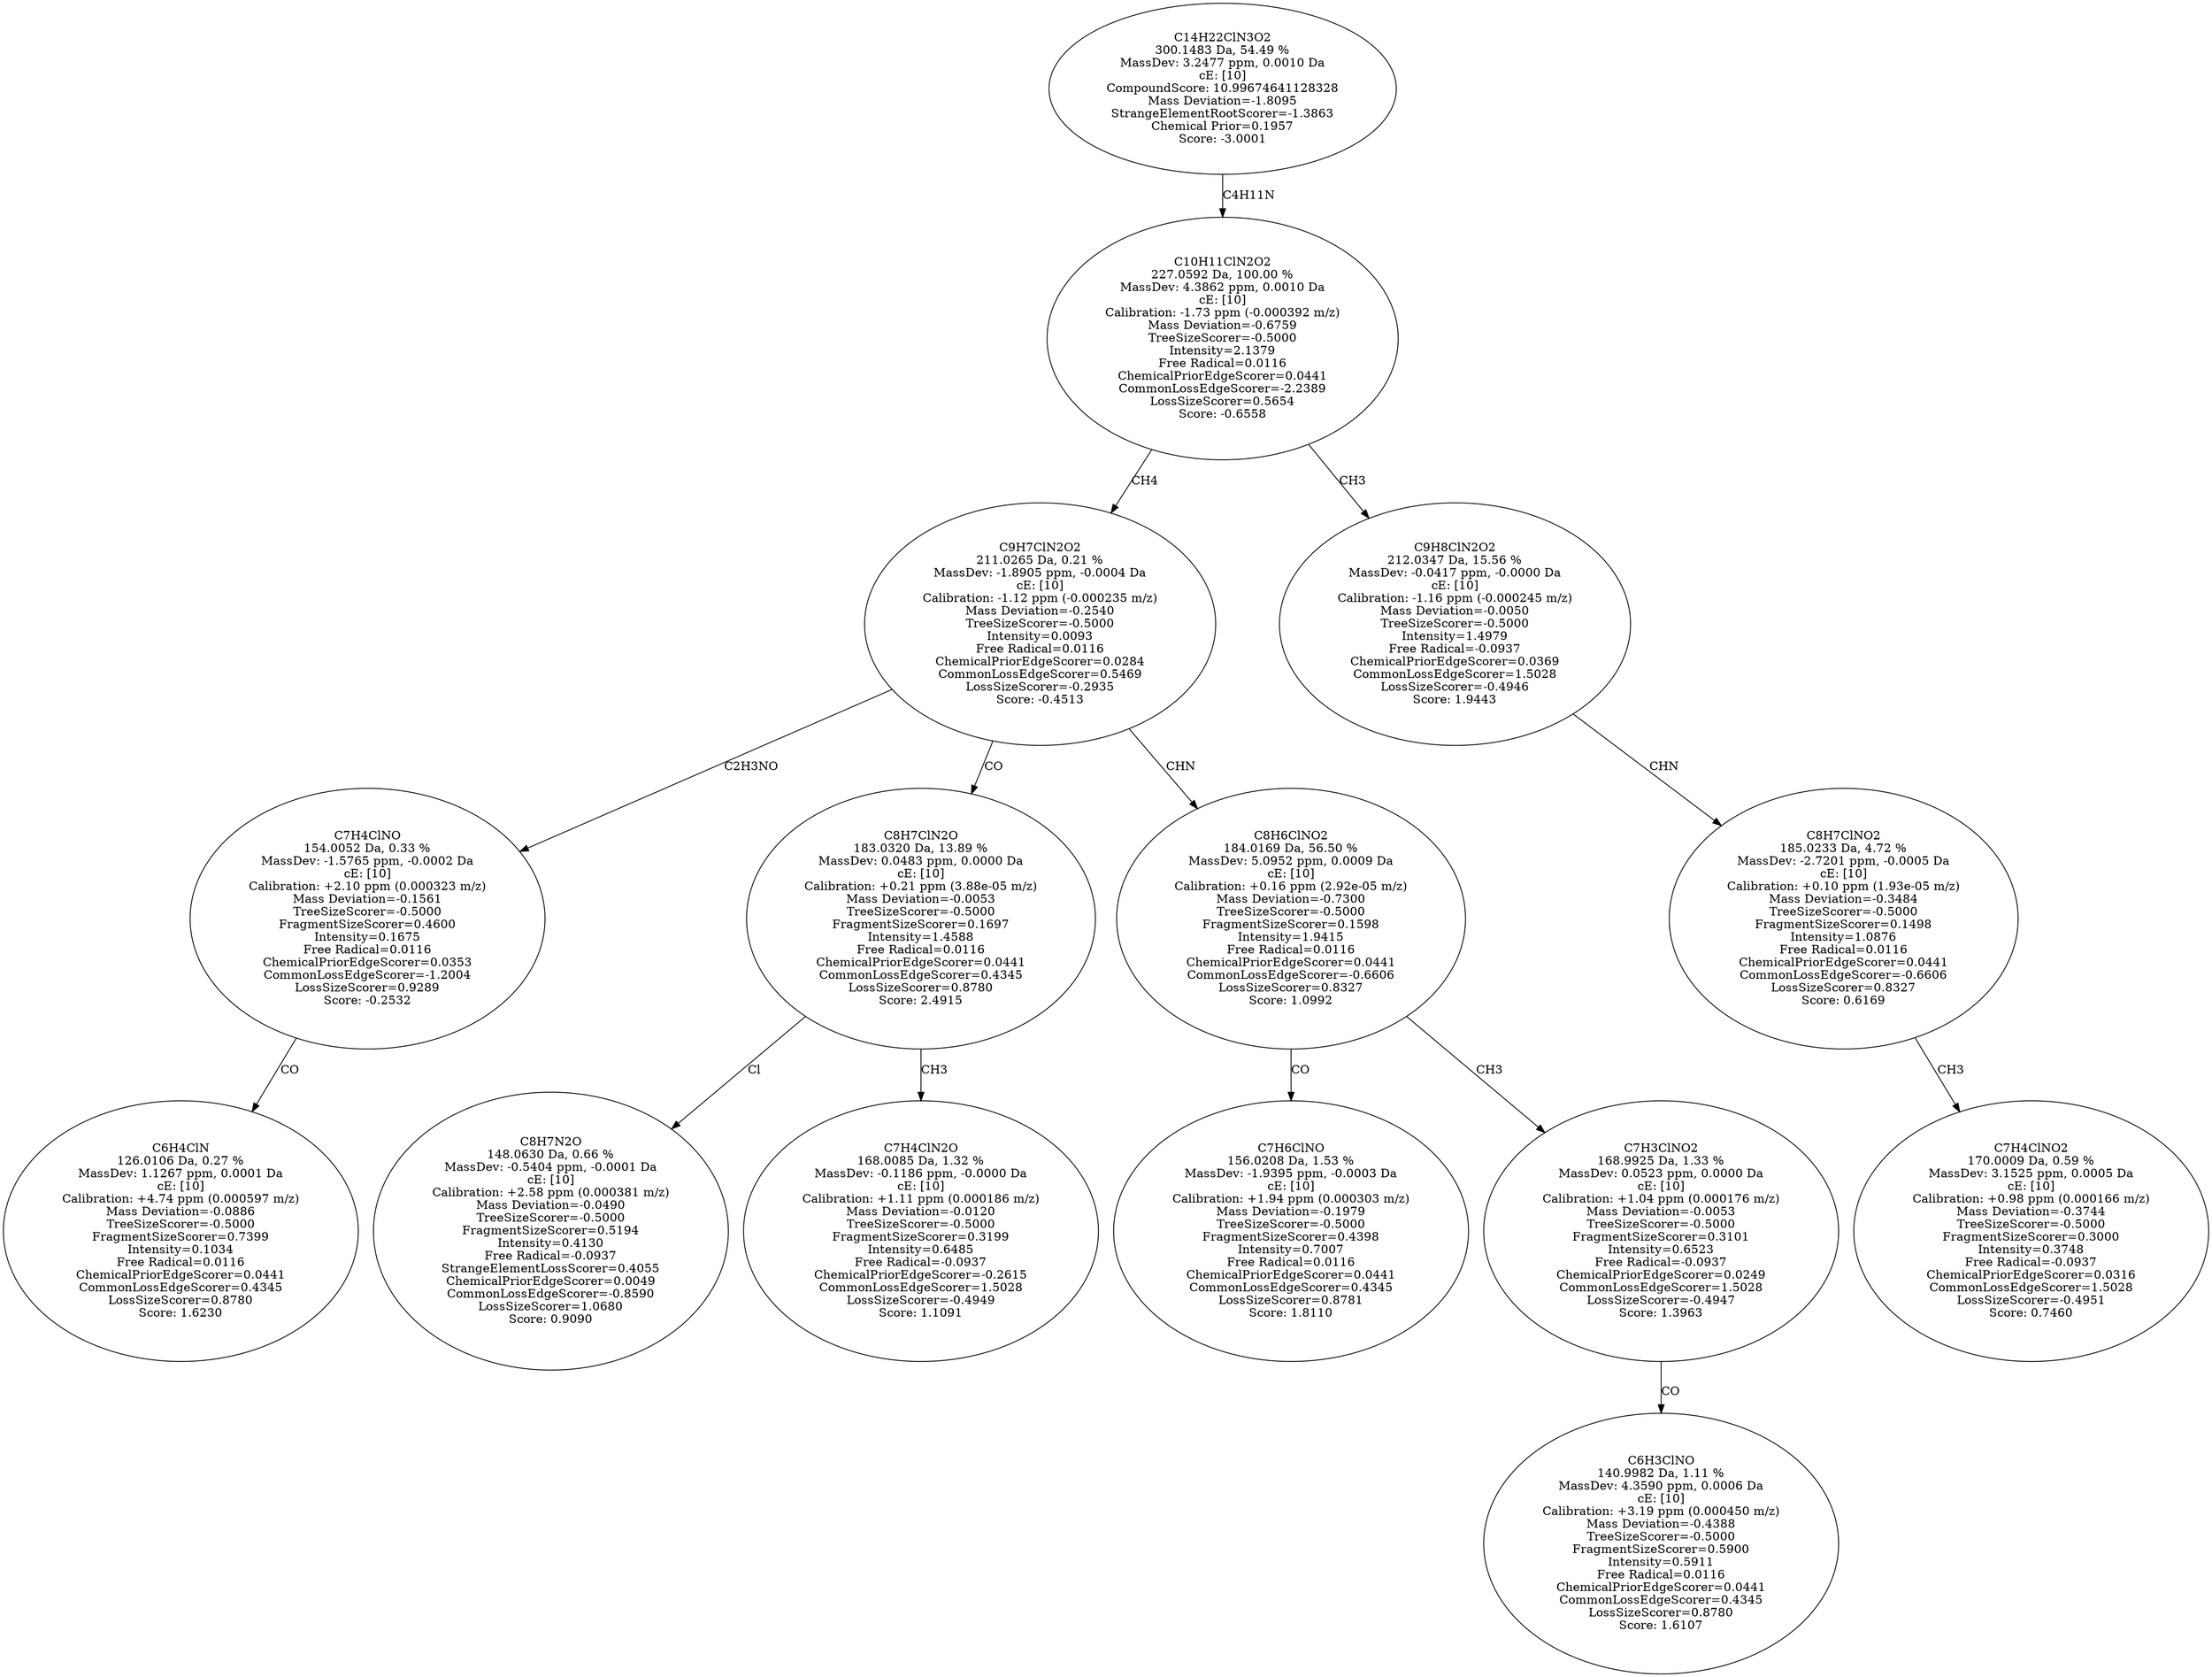 strict digraph {
v1 [label="C6H4ClN\n126.0106 Da, 0.27 %\nMassDev: 1.1267 ppm, 0.0001 Da\ncE: [10]\nCalibration: +4.74 ppm (0.000597 m/z)\nMass Deviation=-0.0886\nTreeSizeScorer=-0.5000\nFragmentSizeScorer=0.7399\nIntensity=0.1034\nFree Radical=0.0116\nChemicalPriorEdgeScorer=0.0441\nCommonLossEdgeScorer=0.4345\nLossSizeScorer=0.8780\nScore: 1.6230"];
v2 [label="C7H4ClNO\n154.0052 Da, 0.33 %\nMassDev: -1.5765 ppm, -0.0002 Da\ncE: [10]\nCalibration: +2.10 ppm (0.000323 m/z)\nMass Deviation=-0.1561\nTreeSizeScorer=-0.5000\nFragmentSizeScorer=0.4600\nIntensity=0.1675\nFree Radical=0.0116\nChemicalPriorEdgeScorer=0.0353\nCommonLossEdgeScorer=-1.2004\nLossSizeScorer=0.9289\nScore: -0.2532"];
v3 [label="C8H7N2O\n148.0630 Da, 0.66 %\nMassDev: -0.5404 ppm, -0.0001 Da\ncE: [10]\nCalibration: +2.58 ppm (0.000381 m/z)\nMass Deviation=-0.0490\nTreeSizeScorer=-0.5000\nFragmentSizeScorer=0.5194\nIntensity=0.4130\nFree Radical=-0.0937\nStrangeElementLossScorer=0.4055\nChemicalPriorEdgeScorer=0.0049\nCommonLossEdgeScorer=-0.8590\nLossSizeScorer=1.0680\nScore: 0.9090"];
v4 [label="C7H4ClN2O\n168.0085 Da, 1.32 %\nMassDev: -0.1186 ppm, -0.0000 Da\ncE: [10]\nCalibration: +1.11 ppm (0.000186 m/z)\nMass Deviation=-0.0120\nTreeSizeScorer=-0.5000\nFragmentSizeScorer=0.3199\nIntensity=0.6485\nFree Radical=-0.0937\nChemicalPriorEdgeScorer=-0.2615\nCommonLossEdgeScorer=1.5028\nLossSizeScorer=-0.4949\nScore: 1.1091"];
v5 [label="C8H7ClN2O\n183.0320 Da, 13.89 %\nMassDev: 0.0483 ppm, 0.0000 Da\ncE: [10]\nCalibration: +0.21 ppm (3.88e-05 m/z)\nMass Deviation=-0.0053\nTreeSizeScorer=-0.5000\nFragmentSizeScorer=0.1697\nIntensity=1.4588\nFree Radical=0.0116\nChemicalPriorEdgeScorer=0.0441\nCommonLossEdgeScorer=0.4345\nLossSizeScorer=0.8780\nScore: 2.4915"];
v6 [label="C7H6ClNO\n156.0208 Da, 1.53 %\nMassDev: -1.9395 ppm, -0.0003 Da\ncE: [10]\nCalibration: +1.94 ppm (0.000303 m/z)\nMass Deviation=-0.1979\nTreeSizeScorer=-0.5000\nFragmentSizeScorer=0.4398\nIntensity=0.7007\nFree Radical=0.0116\nChemicalPriorEdgeScorer=0.0441\nCommonLossEdgeScorer=0.4345\nLossSizeScorer=0.8781\nScore: 1.8110"];
v7 [label="C6H3ClNO\n140.9982 Da, 1.11 %\nMassDev: 4.3590 ppm, 0.0006 Da\ncE: [10]\nCalibration: +3.19 ppm (0.000450 m/z)\nMass Deviation=-0.4388\nTreeSizeScorer=-0.5000\nFragmentSizeScorer=0.5900\nIntensity=0.5911\nFree Radical=0.0116\nChemicalPriorEdgeScorer=0.0441\nCommonLossEdgeScorer=0.4345\nLossSizeScorer=0.8780\nScore: 1.6107"];
v8 [label="C7H3ClNO2\n168.9925 Da, 1.33 %\nMassDev: 0.0523 ppm, 0.0000 Da\ncE: [10]\nCalibration: +1.04 ppm (0.000176 m/z)\nMass Deviation=-0.0053\nTreeSizeScorer=-0.5000\nFragmentSizeScorer=0.3101\nIntensity=0.6523\nFree Radical=-0.0937\nChemicalPriorEdgeScorer=0.0249\nCommonLossEdgeScorer=1.5028\nLossSizeScorer=-0.4947\nScore: 1.3963"];
v9 [label="C8H6ClNO2\n184.0169 Da, 56.50 %\nMassDev: 5.0952 ppm, 0.0009 Da\ncE: [10]\nCalibration: +0.16 ppm (2.92e-05 m/z)\nMass Deviation=-0.7300\nTreeSizeScorer=-0.5000\nFragmentSizeScorer=0.1598\nIntensity=1.9415\nFree Radical=0.0116\nChemicalPriorEdgeScorer=0.0441\nCommonLossEdgeScorer=-0.6606\nLossSizeScorer=0.8327\nScore: 1.0992"];
v10 [label="C9H7ClN2O2\n211.0265 Da, 0.21 %\nMassDev: -1.8905 ppm, -0.0004 Da\ncE: [10]\nCalibration: -1.12 ppm (-0.000235 m/z)\nMass Deviation=-0.2540\nTreeSizeScorer=-0.5000\nIntensity=0.0093\nFree Radical=0.0116\nChemicalPriorEdgeScorer=0.0284\nCommonLossEdgeScorer=0.5469\nLossSizeScorer=-0.2935\nScore: -0.4513"];
v11 [label="C7H4ClNO2\n170.0009 Da, 0.59 %\nMassDev: 3.1525 ppm, 0.0005 Da\ncE: [10]\nCalibration: +0.98 ppm (0.000166 m/z)\nMass Deviation=-0.3744\nTreeSizeScorer=-0.5000\nFragmentSizeScorer=0.3000\nIntensity=0.3748\nFree Radical=-0.0937\nChemicalPriorEdgeScorer=0.0316\nCommonLossEdgeScorer=1.5028\nLossSizeScorer=-0.4951\nScore: 0.7460"];
v12 [label="C8H7ClNO2\n185.0233 Da, 4.72 %\nMassDev: -2.7201 ppm, -0.0005 Da\ncE: [10]\nCalibration: +0.10 ppm (1.93e-05 m/z)\nMass Deviation=-0.3484\nTreeSizeScorer=-0.5000\nFragmentSizeScorer=0.1498\nIntensity=1.0876\nFree Radical=0.0116\nChemicalPriorEdgeScorer=0.0441\nCommonLossEdgeScorer=-0.6606\nLossSizeScorer=0.8327\nScore: 0.6169"];
v13 [label="C9H8ClN2O2\n212.0347 Da, 15.56 %\nMassDev: -0.0417 ppm, -0.0000 Da\ncE: [10]\nCalibration: -1.16 ppm (-0.000245 m/z)\nMass Deviation=-0.0050\nTreeSizeScorer=-0.5000\nIntensity=1.4979\nFree Radical=-0.0937\nChemicalPriorEdgeScorer=0.0369\nCommonLossEdgeScorer=1.5028\nLossSizeScorer=-0.4946\nScore: 1.9443"];
v14 [label="C10H11ClN2O2\n227.0592 Da, 100.00 %\nMassDev: 4.3862 ppm, 0.0010 Da\ncE: [10]\nCalibration: -1.73 ppm (-0.000392 m/z)\nMass Deviation=-0.6759\nTreeSizeScorer=-0.5000\nIntensity=2.1379\nFree Radical=0.0116\nChemicalPriorEdgeScorer=0.0441\nCommonLossEdgeScorer=-2.2389\nLossSizeScorer=0.5654\nScore: -0.6558"];
v15 [label="C14H22ClN3O2\n300.1483 Da, 54.49 %\nMassDev: 3.2477 ppm, 0.0010 Da\ncE: [10]\nCompoundScore: 10.99674641128328\nMass Deviation=-1.8095\nStrangeElementRootScorer=-1.3863\nChemical Prior=0.1957\nScore: -3.0001"];
v2 -> v1 [label="CO"];
v10 -> v2 [label="C2H3NO"];
v5 -> v3 [label="Cl"];
v5 -> v4 [label="CH3"];
v10 -> v5 [label="CO"];
v9 -> v6 [label="CO"];
v8 -> v7 [label="CO"];
v9 -> v8 [label="CH3"];
v10 -> v9 [label="CHN"];
v14 -> v10 [label="CH4"];
v12 -> v11 [label="CH3"];
v13 -> v12 [label="CHN"];
v14 -> v13 [label="CH3"];
v15 -> v14 [label="C4H11N"];
}